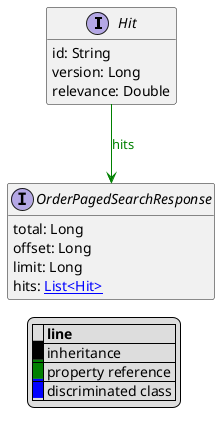 @startuml

hide empty fields
hide empty methods
legend
|= |= line |
|<back:black>   </back>| inheritance |
|<back:green>   </back>| property reference |
|<back:blue>   </back>| discriminated class |
endlegend
interface Hit [[Hit.svg]]  {
    id: String
    version: Long
    relevance: Double
}



interface OrderPagedSearchResponse [[OrderPagedSearchResponse.svg]]  {
    total: Long
    offset: Long
    limit: Long
    hits: [[Hit.svg List<Hit>]]
}

Hit --> OrderPagedSearchResponse #green;text:green : "hits"
@enduml
